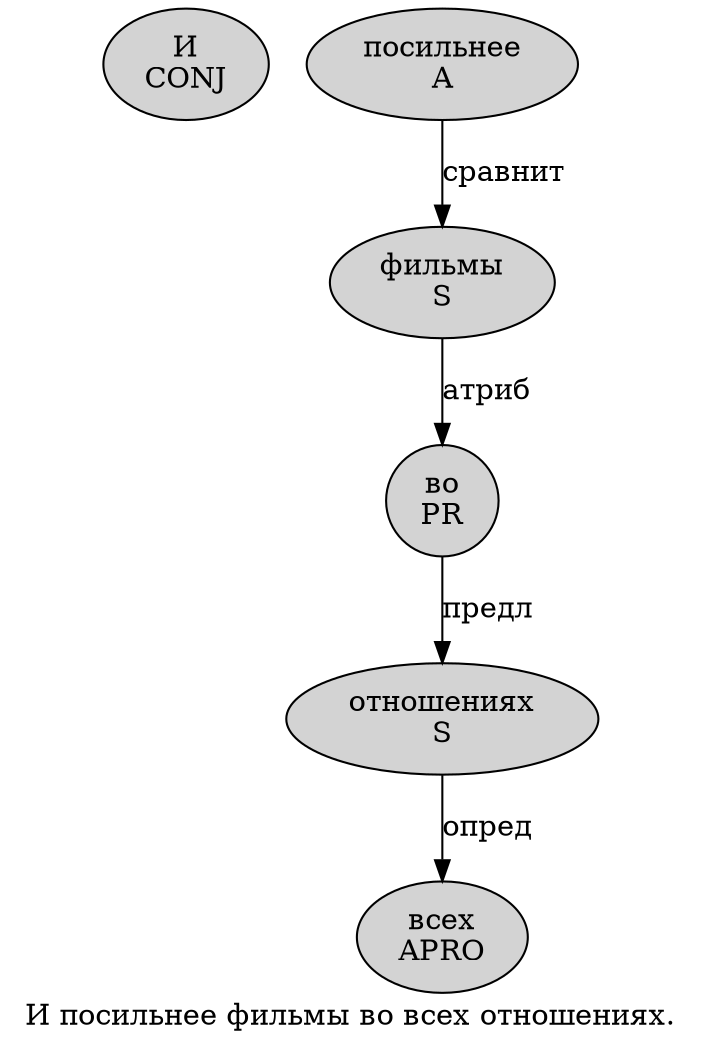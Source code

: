 digraph SENTENCE_4302 {
	graph [label="И посильнее фильмы во всех отношениях."]
	node [style=filled]
		0 [label="И
CONJ" color="" fillcolor=lightgray penwidth=1 shape=ellipse]
		1 [label="посильнее
A" color="" fillcolor=lightgray penwidth=1 shape=ellipse]
		2 [label="фильмы
S" color="" fillcolor=lightgray penwidth=1 shape=ellipse]
		3 [label="во
PR" color="" fillcolor=lightgray penwidth=1 shape=ellipse]
		4 [label="всех
APRO" color="" fillcolor=lightgray penwidth=1 shape=ellipse]
		5 [label="отношениях
S" color="" fillcolor=lightgray penwidth=1 shape=ellipse]
			3 -> 5 [label="предл"]
			2 -> 3 [label="атриб"]
			1 -> 2 [label="сравнит"]
			5 -> 4 [label="опред"]
}
